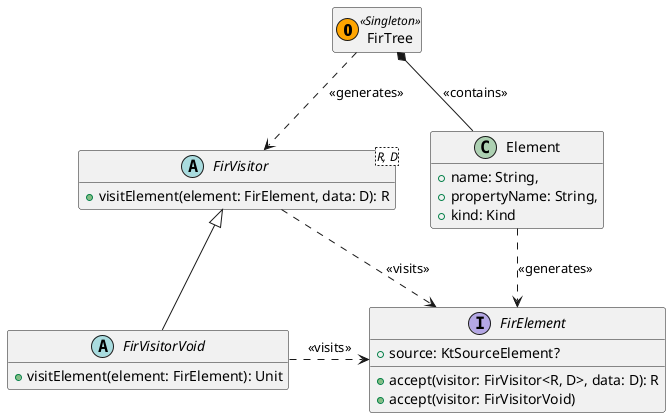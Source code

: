 @startuml fir-visitors

hide empty members

class FirTree << (O, orange) Singleton >> 

FirTree *-- Element : <<contains>>
class Element {
	+name: String,
	+propertyName: String,
	+kind: Kind
}

Element ..> FirElement : <<generates>>
FirTree ..> FirVisitor : <<generates>>
FirVisitor ..> FirElement : <<visits>>
FirVisitorVoid .> FirElement : <<visits>>

interface FirElement {
	+source: KtSourceElement?
	+accept(visitor: FirVisitor<R, D>, data: D): R
	+accept(visitor: FirVisitorVoid)
}

abstract class FirVisitor<R, D> {
	+visitElement(element: FirElement, data: D): R
}
abstract class FirVisitorVoid {
	+visitElement(element: FirElement): Unit
}


FirVisitor <|-- FirVisitorVoid
@enduml